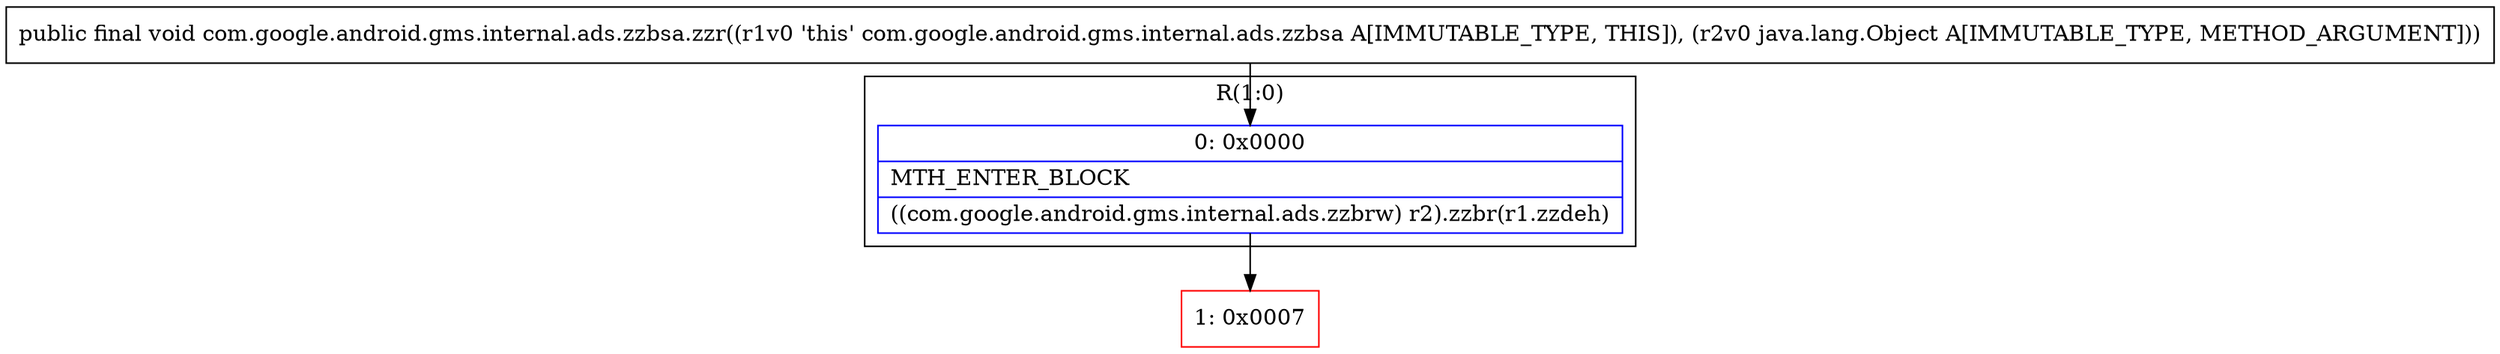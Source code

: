 digraph "CFG forcom.google.android.gms.internal.ads.zzbsa.zzr(Ljava\/lang\/Object;)V" {
subgraph cluster_Region_1451079264 {
label = "R(1:0)";
node [shape=record,color=blue];
Node_0 [shape=record,label="{0\:\ 0x0000|MTH_ENTER_BLOCK\l|((com.google.android.gms.internal.ads.zzbrw) r2).zzbr(r1.zzdeh)\l}"];
}
Node_1 [shape=record,color=red,label="{1\:\ 0x0007}"];
MethodNode[shape=record,label="{public final void com.google.android.gms.internal.ads.zzbsa.zzr((r1v0 'this' com.google.android.gms.internal.ads.zzbsa A[IMMUTABLE_TYPE, THIS]), (r2v0 java.lang.Object A[IMMUTABLE_TYPE, METHOD_ARGUMENT])) }"];
MethodNode -> Node_0;
Node_0 -> Node_1;
}

